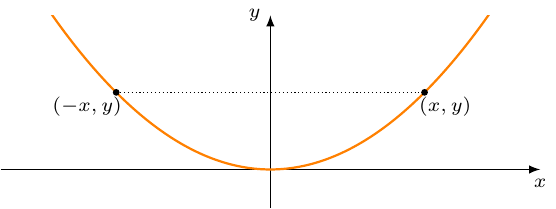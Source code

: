 \documentclass[crop]{standalone}
\usepackage[dvipsnames]{xcolor}
\usepackage{tikz}
\usepackage{pgfplots}
\pgfplotsset{compat=1.18}
\usetikzlibrary{shapes.geometric,positioning}
\begin{document}
  \begin{tikzpicture}[font=\scriptsize]
    \begin{axis}[%
      axis x line=center,axis y line=center,
      unit vector ratio={2 1},
      xlabel={$x$},ylabel={$y$},
      xlabel style={below},ylabel style={left},
      xmin=-1.75,xmax=1.75,xtick=\empty,
      ymin=-0.5,ymax=2,ytick=\empty,
      axis line style={-latex},
      declare function={
        f(\x) = \x^2;
      }
    ]%
      \addplot[mark=none,domain=-1.5:1.5,color=orange,thick,samples=1000]{f(x)};

      \draw[fill=black] (1,{f(1)}) circle (1pt) node[xshift=0.75em,yshift=-0.5em] {$(x,y)$};
      \draw[fill=black] (-1,{f(-1)}) circle (1pt) node[xshift=-1.05em,yshift=-0.5em] {$(-x,y)$};

      \draw[densely dotted] (-1,{f(-1)}) -- (1,{f(1)});
    \end{axis}
  \end{tikzpicture}%
\end{document}